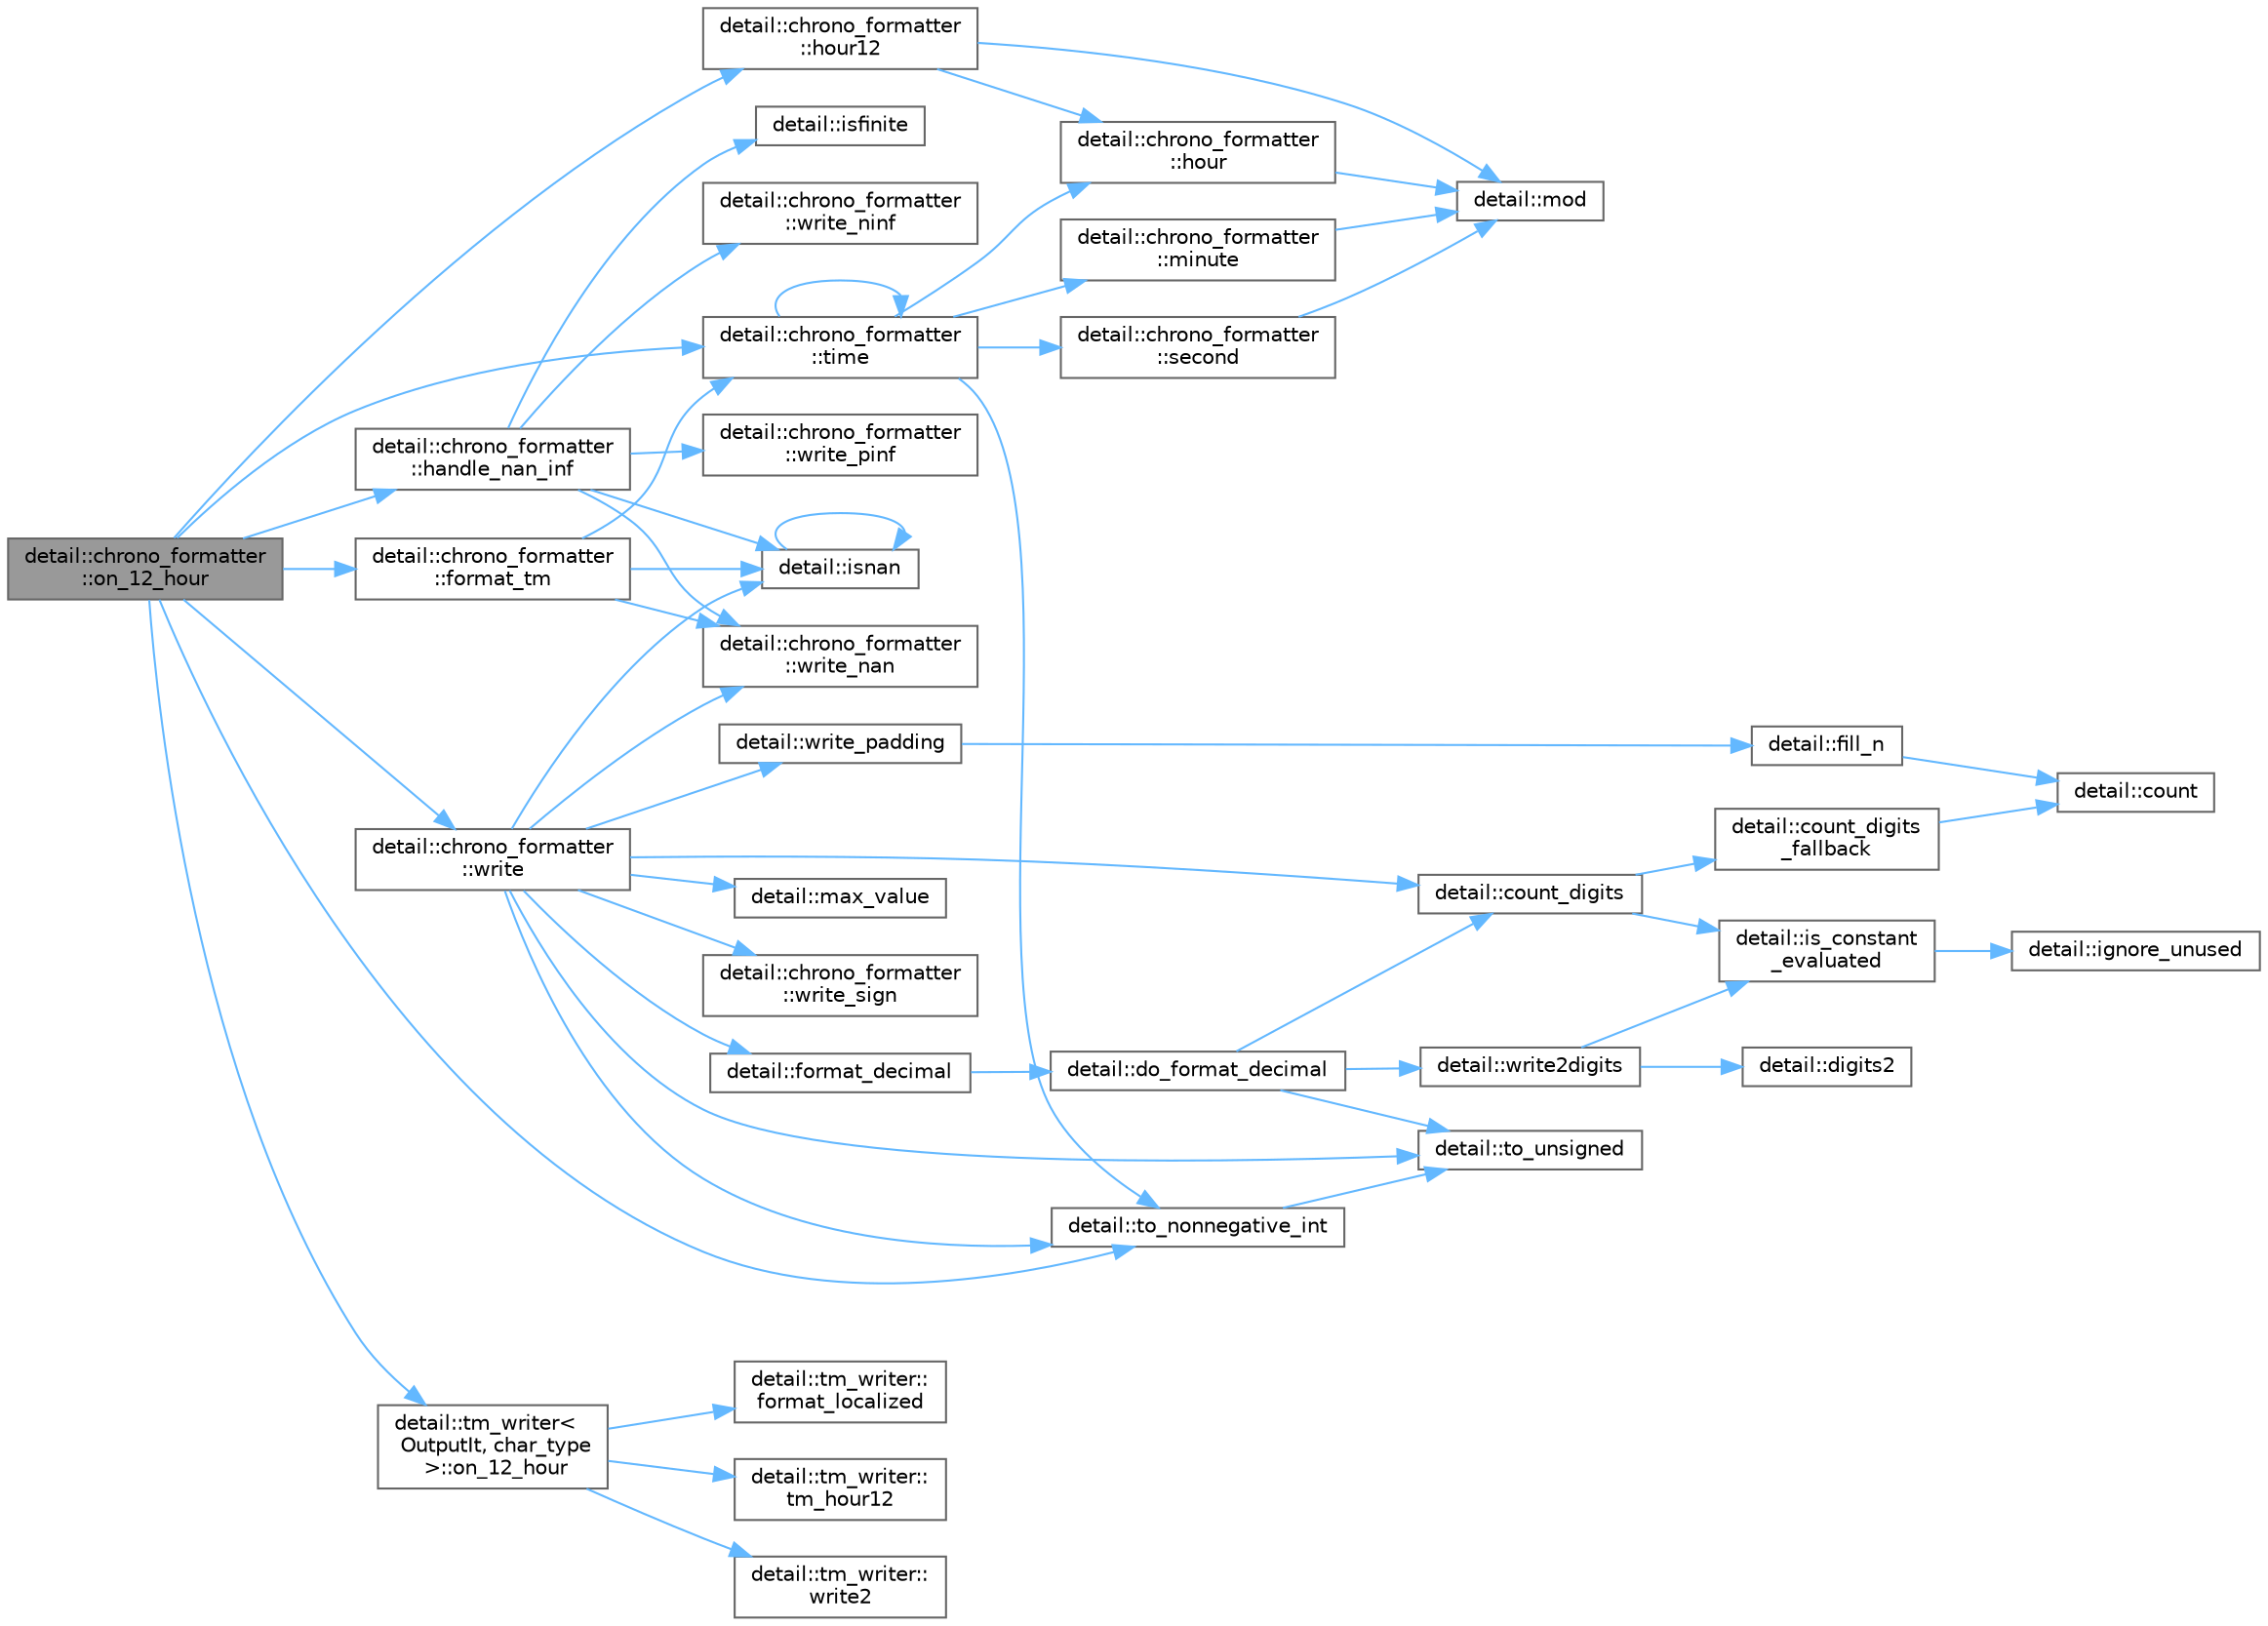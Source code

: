 digraph "detail::chrono_formatter::on_12_hour"
{
 // LATEX_PDF_SIZE
  bgcolor="transparent";
  edge [fontname=Helvetica,fontsize=10,labelfontname=Helvetica,labelfontsize=10];
  node [fontname=Helvetica,fontsize=10,shape=box,height=0.2,width=0.4];
  rankdir="LR";
  Node1 [id="Node000001",label="detail::chrono_formatter\l::on_12_hour",height=0.2,width=0.4,color="gray40", fillcolor="grey60", style="filled", fontcolor="black",tooltip=" "];
  Node1 -> Node2 [id="edge52_Node000001_Node000002",color="steelblue1",style="solid",tooltip=" "];
  Node2 [id="Node000002",label="detail::chrono_formatter\l::format_tm",height=0.2,width=0.4,color="grey40", fillcolor="white", style="filled",URL="$structdetail_1_1chrono__formatter.html#a7d28c8710e3dacf171fb207d76f3f1ea",tooltip=" "];
  Node2 -> Node3 [id="edge53_Node000002_Node000003",color="steelblue1",style="solid",tooltip=" "];
  Node3 [id="Node000003",label="detail::isnan",height=0.2,width=0.4,color="grey40", fillcolor="white", style="filled",URL="$namespacedetail.html#afc8bb82763ba5a3b145e032d5935c121",tooltip=" "];
  Node3 -> Node3 [id="edge54_Node000003_Node000003",color="steelblue1",style="solid",tooltip=" "];
  Node2 -> Node4 [id="edge55_Node000002_Node000004",color="steelblue1",style="solid",tooltip=" "];
  Node4 [id="Node000004",label="detail::chrono_formatter\l::time",height=0.2,width=0.4,color="grey40", fillcolor="white", style="filled",URL="$structdetail_1_1chrono__formatter.html#aaa513a73485934c3f6b0f3d2ec6deb64",tooltip=" "];
  Node4 -> Node5 [id="edge56_Node000004_Node000005",color="steelblue1",style="solid",tooltip=" "];
  Node5 [id="Node000005",label="detail::chrono_formatter\l::hour",height=0.2,width=0.4,color="grey40", fillcolor="white", style="filled",URL="$structdetail_1_1chrono__formatter.html#afb147711d588820e3e568dbad5ace962",tooltip=" "];
  Node5 -> Node6 [id="edge57_Node000005_Node000006",color="steelblue1",style="solid",tooltip=" "];
  Node6 [id="Node000006",label="detail::mod",height=0.2,width=0.4,color="grey40", fillcolor="white", style="filled",URL="$namespacedetail.html#a83a5217291c4a1514faa2878775ac94a",tooltip=" "];
  Node4 -> Node7 [id="edge58_Node000004_Node000007",color="steelblue1",style="solid",tooltip=" "];
  Node7 [id="Node000007",label="detail::chrono_formatter\l::minute",height=0.2,width=0.4,color="grey40", fillcolor="white", style="filled",URL="$structdetail_1_1chrono__formatter.html#a6e5e35b291bcba330fbd6392efd7f880",tooltip=" "];
  Node7 -> Node6 [id="edge59_Node000007_Node000006",color="steelblue1",style="solid",tooltip=" "];
  Node4 -> Node8 [id="edge60_Node000004_Node000008",color="steelblue1",style="solid",tooltip=" "];
  Node8 [id="Node000008",label="detail::chrono_formatter\l::second",height=0.2,width=0.4,color="grey40", fillcolor="white", style="filled",URL="$structdetail_1_1chrono__formatter.html#a91a872447544d10931305fb3a3477334",tooltip=" "];
  Node8 -> Node6 [id="edge61_Node000008_Node000006",color="steelblue1",style="solid",tooltip=" "];
  Node4 -> Node4 [id="edge62_Node000004_Node000004",color="steelblue1",style="solid",tooltip=" "];
  Node4 -> Node9 [id="edge63_Node000004_Node000009",color="steelblue1",style="solid",tooltip=" "];
  Node9 [id="Node000009",label="detail::to_nonnegative_int",height=0.2,width=0.4,color="grey40", fillcolor="white", style="filled",URL="$namespacedetail.html#aad6dcea1caa7c3b2bef3a4dd6c02a187",tooltip=" "];
  Node9 -> Node10 [id="edge64_Node000009_Node000010",color="steelblue1",style="solid",tooltip=" "];
  Node10 [id="Node000010",label="detail::to_unsigned",height=0.2,width=0.4,color="grey40", fillcolor="white", style="filled",URL="$namespacedetail.html#a4855e668246c731a97484efc329f2aac",tooltip=" "];
  Node2 -> Node11 [id="edge65_Node000002_Node000011",color="steelblue1",style="solid",tooltip=" "];
  Node11 [id="Node000011",label="detail::chrono_formatter\l::write_nan",height=0.2,width=0.4,color="grey40", fillcolor="white", style="filled",URL="$structdetail_1_1chrono__formatter.html#ab6016ece0c7d36ba3959abb566702475",tooltip=" "];
  Node1 -> Node12 [id="edge66_Node000001_Node000012",color="steelblue1",style="solid",tooltip=" "];
  Node12 [id="Node000012",label="detail::chrono_formatter\l::handle_nan_inf",height=0.2,width=0.4,color="grey40", fillcolor="white", style="filled",URL="$structdetail_1_1chrono__formatter.html#ac10b8ebb4869549cb75edbdbfbff26b1",tooltip=" "];
  Node12 -> Node13 [id="edge67_Node000012_Node000013",color="steelblue1",style="solid",tooltip=" "];
  Node13 [id="Node000013",label="detail::isfinite",height=0.2,width=0.4,color="grey40", fillcolor="white", style="filled",URL="$namespacedetail.html#ac790cdfe06625f5bf5e8d7f3ccaa5741",tooltip=" "];
  Node12 -> Node3 [id="edge68_Node000012_Node000003",color="steelblue1",style="solid",tooltip=" "];
  Node12 -> Node11 [id="edge69_Node000012_Node000011",color="steelblue1",style="solid",tooltip=" "];
  Node12 -> Node14 [id="edge70_Node000012_Node000014",color="steelblue1",style="solid",tooltip=" "];
  Node14 [id="Node000014",label="detail::chrono_formatter\l::write_ninf",height=0.2,width=0.4,color="grey40", fillcolor="white", style="filled",URL="$structdetail_1_1chrono__formatter.html#a2fdeef659b02e06ad322423d28788047",tooltip=" "];
  Node12 -> Node15 [id="edge71_Node000012_Node000015",color="steelblue1",style="solid",tooltip=" "];
  Node15 [id="Node000015",label="detail::chrono_formatter\l::write_pinf",height=0.2,width=0.4,color="grey40", fillcolor="white", style="filled",URL="$structdetail_1_1chrono__formatter.html#a38c300a5fc95ef92d249b91ad4cd3e7f",tooltip=" "];
  Node1 -> Node16 [id="edge72_Node000001_Node000016",color="steelblue1",style="solid",tooltip=" "];
  Node16 [id="Node000016",label="detail::chrono_formatter\l::hour12",height=0.2,width=0.4,color="grey40", fillcolor="white", style="filled",URL="$structdetail_1_1chrono__formatter.html#a9742834532c7bd6b56cb5db52f354f45",tooltip=" "];
  Node16 -> Node5 [id="edge73_Node000016_Node000005",color="steelblue1",style="solid",tooltip=" "];
  Node16 -> Node6 [id="edge74_Node000016_Node000006",color="steelblue1",style="solid",tooltip=" "];
  Node1 -> Node17 [id="edge75_Node000001_Node000017",color="steelblue1",style="solid",tooltip=" "];
  Node17 [id="Node000017",label="detail::tm_writer\<\l OutputIt, char_type\l \>::on_12_hour",height=0.2,width=0.4,color="grey40", fillcolor="white", style="filled",URL="$classdetail_1_1tm__writer.html#a5a27ddb95af259a5da8c6403c594a50c",tooltip=" "];
  Node17 -> Node18 [id="edge76_Node000017_Node000018",color="steelblue1",style="solid",tooltip=" "];
  Node18 [id="Node000018",label="detail::tm_writer::\lformat_localized",height=0.2,width=0.4,color="grey40", fillcolor="white", style="filled",URL="$classdetail_1_1tm__writer.html#ab8f9095299300945a550e457b970f763",tooltip=" "];
  Node17 -> Node19 [id="edge77_Node000017_Node000019",color="steelblue1",style="solid",tooltip=" "];
  Node19 [id="Node000019",label="detail::tm_writer::\ltm_hour12",height=0.2,width=0.4,color="grey40", fillcolor="white", style="filled",URL="$classdetail_1_1tm__writer.html#a8d42b2b58c1f1481fa5de5ccabaefa3f",tooltip=" "];
  Node17 -> Node20 [id="edge78_Node000017_Node000020",color="steelblue1",style="solid",tooltip=" "];
  Node20 [id="Node000020",label="detail::tm_writer::\lwrite2",height=0.2,width=0.4,color="grey40", fillcolor="white", style="filled",URL="$classdetail_1_1tm__writer.html#aae250ab7a6203b7b6323cb05502b68df",tooltip=" "];
  Node1 -> Node4 [id="edge79_Node000001_Node000004",color="steelblue1",style="solid",tooltip=" "];
  Node1 -> Node9 [id="edge80_Node000001_Node000009",color="steelblue1",style="solid",tooltip=" "];
  Node1 -> Node21 [id="edge81_Node000001_Node000021",color="steelblue1",style="solid",tooltip=" "];
  Node21 [id="Node000021",label="detail::chrono_formatter\l::write",height=0.2,width=0.4,color="grey40", fillcolor="white", style="filled",URL="$structdetail_1_1chrono__formatter.html#abbf787bba669c5f3813896814c7d685b",tooltip=" "];
  Node21 -> Node22 [id="edge82_Node000021_Node000022",color="steelblue1",style="solid",tooltip=" "];
  Node22 [id="Node000022",label="detail::count_digits",height=0.2,width=0.4,color="grey40", fillcolor="white", style="filled",URL="$namespacedetail.html#ae970ad8cf6b25d7896f788089ca1b0eb",tooltip=" "];
  Node22 -> Node23 [id="edge83_Node000022_Node000023",color="steelblue1",style="solid",tooltip=" "];
  Node23 [id="Node000023",label="detail::count_digits\l_fallback",height=0.2,width=0.4,color="grey40", fillcolor="white", style="filled",URL="$namespacedetail.html#a300bc96ee936e9f6ef3565c8dff68a72",tooltip=" "];
  Node23 -> Node24 [id="edge84_Node000023_Node000024",color="steelblue1",style="solid",tooltip=" "];
  Node24 [id="Node000024",label="detail::count",height=0.2,width=0.4,color="grey40", fillcolor="white", style="filled",URL="$namespacedetail.html#adecb5dbdc5faeb0d252ab0f4cb92c8a9",tooltip=" "];
  Node22 -> Node25 [id="edge85_Node000022_Node000025",color="steelblue1",style="solid",tooltip=" "];
  Node25 [id="Node000025",label="detail::is_constant\l_evaluated",height=0.2,width=0.4,color="grey40", fillcolor="white", style="filled",URL="$namespacedetail.html#a75ed2634319883d038944529dbb954e2",tooltip=" "];
  Node25 -> Node26 [id="edge86_Node000025_Node000026",color="steelblue1",style="solid",tooltip=" "];
  Node26 [id="Node000026",label="detail::ignore_unused",height=0.2,width=0.4,color="grey40", fillcolor="white", style="filled",URL="$namespacedetail.html#a1fe84ebaf96215ce0665d95b3124c2df",tooltip=" "];
  Node21 -> Node27 [id="edge87_Node000021_Node000027",color="steelblue1",style="solid",tooltip=" "];
  Node27 [id="Node000027",label="detail::format_decimal",height=0.2,width=0.4,color="grey40", fillcolor="white", style="filled",URL="$namespacedetail.html#af04e9c0225b4d7ed82a9c1d946319a3f",tooltip=" "];
  Node27 -> Node28 [id="edge88_Node000027_Node000028",color="steelblue1",style="solid",tooltip=" "];
  Node28 [id="Node000028",label="detail::do_format_decimal",height=0.2,width=0.4,color="grey40", fillcolor="white", style="filled",URL="$namespacedetail.html#ae25db05d115230b68094fc27377a987a",tooltip=" "];
  Node28 -> Node22 [id="edge89_Node000028_Node000022",color="steelblue1",style="solid",tooltip=" "];
  Node28 -> Node10 [id="edge90_Node000028_Node000010",color="steelblue1",style="solid",tooltip=" "];
  Node28 -> Node29 [id="edge91_Node000028_Node000029",color="steelblue1",style="solid",tooltip=" "];
  Node29 [id="Node000029",label="detail::write2digits",height=0.2,width=0.4,color="grey40", fillcolor="white", style="filled",URL="$namespacedetail.html#ade16648d662a4c70e2500ae74ef7e671",tooltip=" "];
  Node29 -> Node30 [id="edge92_Node000029_Node000030",color="steelblue1",style="solid",tooltip=" "];
  Node30 [id="Node000030",label="detail::digits2",height=0.2,width=0.4,color="grey40", fillcolor="white", style="filled",URL="$namespacedetail.html#a6c4f7c079b8675a87a24a7cf0821c067",tooltip=" "];
  Node29 -> Node25 [id="edge93_Node000029_Node000025",color="steelblue1",style="solid",tooltip=" "];
  Node21 -> Node3 [id="edge94_Node000021_Node000003",color="steelblue1",style="solid",tooltip=" "];
  Node21 -> Node31 [id="edge95_Node000021_Node000031",color="steelblue1",style="solid",tooltip=" "];
  Node31 [id="Node000031",label="detail::max_value",height=0.2,width=0.4,color="grey40", fillcolor="white", style="filled",URL="$namespacedetail.html#a45c2130c44ebe54179eafcee3cda2bfb",tooltip=" "];
  Node21 -> Node9 [id="edge96_Node000021_Node000009",color="steelblue1",style="solid",tooltip=" "];
  Node21 -> Node10 [id="edge97_Node000021_Node000010",color="steelblue1",style="solid",tooltip=" "];
  Node21 -> Node11 [id="edge98_Node000021_Node000011",color="steelblue1",style="solid",tooltip=" "];
  Node21 -> Node32 [id="edge99_Node000021_Node000032",color="steelblue1",style="solid",tooltip=" "];
  Node32 [id="Node000032",label="detail::write_padding",height=0.2,width=0.4,color="grey40", fillcolor="white", style="filled",URL="$namespacedetail.html#ac0e83d3dc2ba3f2f63d4710da3e1b45b",tooltip=" "];
  Node32 -> Node33 [id="edge100_Node000032_Node000033",color="steelblue1",style="solid",tooltip=" "];
  Node33 [id="Node000033",label="detail::fill_n",height=0.2,width=0.4,color="grey40", fillcolor="white", style="filled",URL="$namespacedetail.html#a818b390bd30ad25b638f7b067cb50f15",tooltip=" "];
  Node33 -> Node24 [id="edge101_Node000033_Node000024",color="steelblue1",style="solid",tooltip=" "];
  Node21 -> Node34 [id="edge102_Node000021_Node000034",color="steelblue1",style="solid",tooltip=" "];
  Node34 [id="Node000034",label="detail::chrono_formatter\l::write_sign",height=0.2,width=0.4,color="grey40", fillcolor="white", style="filled",URL="$structdetail_1_1chrono__formatter.html#a40ca3e085945aa66a6e2b499d4ef043b",tooltip=" "];
}
